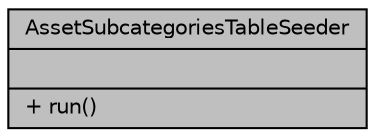 digraph "AssetSubcategoriesTableSeeder"
{
 // LATEX_PDF_SIZE
  bgcolor="transparent";
  edge [fontname="Helvetica",fontsize="10",labelfontname="Helvetica",labelfontsize="10"];
  node [fontname="Helvetica",fontsize="10",shape=record];
  Node1 [label="{AssetSubcategoriesTableSeeder\n||+ run()\l}",height=0.2,width=0.4,color="black", fillcolor="grey75", style="filled", fontcolor="black",tooltip="Inicializa Subcategorias de un Bien."];
}
